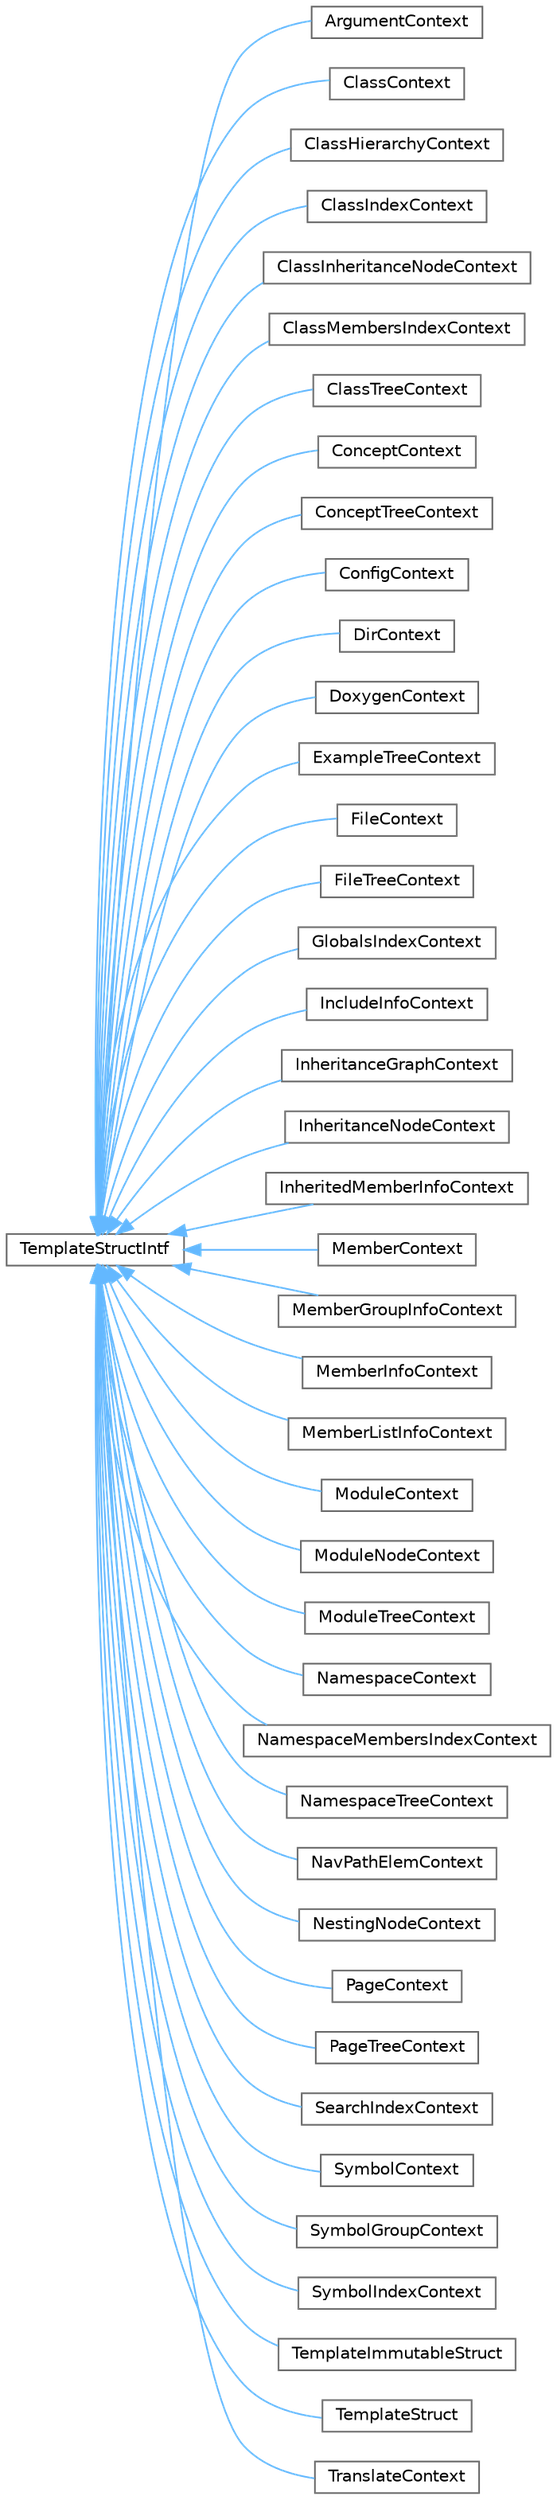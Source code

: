 digraph "Graphical Class Hierarchy"
{
 // INTERACTIVE_SVG=YES
 // LATEX_PDF_SIZE
  bgcolor="transparent";
  edge [fontname=Helvetica,fontsize=10,labelfontname=Helvetica,labelfontsize=10];
  node [fontname=Helvetica,fontsize=10,shape=box,height=0.2,width=0.4];
  rankdir="LR";
  Node0 [id="Node000000",label="TemplateStructIntf",height=0.2,width=0.4,color="grey40", fillcolor="white", style="filled",URL="$d9/de8/class_template_struct_intf.html",tooltip="Abstract interface for a context value of type struct."];
  Node0 -> Node1 [id="edge333_Node000000_Node000001",dir="back",color="steelblue1",style="solid",tooltip=" "];
  Node1 [id="Node000001",label="ArgumentContext",height=0.2,width=0.4,color="grey40", fillcolor="white", style="filled",URL="$d4/d24/class_argument_context.html",tooltip=" "];
  Node0 -> Node2 [id="edge334_Node000000_Node000002",dir="back",color="steelblue1",style="solid",tooltip=" "];
  Node2 [id="Node000002",label="ClassContext",height=0.2,width=0.4,color="grey40", fillcolor="white", style="filled",URL="$dc/d38/class_class_context.html",tooltip=" "];
  Node0 -> Node3 [id="edge335_Node000000_Node000003",dir="back",color="steelblue1",style="solid",tooltip=" "];
  Node3 [id="Node000003",label="ClassHierarchyContext",height=0.2,width=0.4,color="grey40", fillcolor="white", style="filled",URL="$de/d04/class_class_hierarchy_context.html",tooltip=" "];
  Node0 -> Node4 [id="edge336_Node000000_Node000004",dir="back",color="steelblue1",style="solid",tooltip=" "];
  Node4 [id="Node000004",label="ClassIndexContext",height=0.2,width=0.4,color="grey40", fillcolor="white", style="filled",URL="$dc/dfb/class_class_index_context.html",tooltip=" "];
  Node0 -> Node5 [id="edge337_Node000000_Node000005",dir="back",color="steelblue1",style="solid",tooltip=" "];
  Node5 [id="Node000005",label="ClassInheritanceNodeContext",height=0.2,width=0.4,color="grey40", fillcolor="white", style="filled",URL="$dc/da3/class_class_inheritance_node_context.html",tooltip=" "];
  Node0 -> Node6 [id="edge338_Node000000_Node000006",dir="back",color="steelblue1",style="solid",tooltip=" "];
  Node6 [id="Node000006",label="ClassMembersIndexContext",height=0.2,width=0.4,color="grey40", fillcolor="white", style="filled",URL="$d1/d32/class_class_members_index_context.html",tooltip=" "];
  Node0 -> Node7 [id="edge339_Node000000_Node000007",dir="back",color="steelblue1",style="solid",tooltip=" "];
  Node7 [id="Node000007",label="ClassTreeContext",height=0.2,width=0.4,color="grey40", fillcolor="white", style="filled",URL="$dc/d6f/class_class_tree_context.html",tooltip=" "];
  Node0 -> Node8 [id="edge340_Node000000_Node000008",dir="back",color="steelblue1",style="solid",tooltip=" "];
  Node8 [id="Node000008",label="ConceptContext",height=0.2,width=0.4,color="grey40", fillcolor="white", style="filled",URL="$d9/da3/class_concept_context.html",tooltip=" "];
  Node0 -> Node9 [id="edge341_Node000000_Node000009",dir="back",color="steelblue1",style="solid",tooltip=" "];
  Node9 [id="Node000009",label="ConceptTreeContext",height=0.2,width=0.4,color="grey40", fillcolor="white", style="filled",URL="$d8/d4c/class_concept_tree_context.html",tooltip=" "];
  Node0 -> Node10 [id="edge342_Node000000_Node000010",dir="back",color="steelblue1",style="solid",tooltip=" "];
  Node10 [id="Node000010",label="ConfigContext",height=0.2,width=0.4,color="grey40", fillcolor="white", style="filled",URL="$d0/dd1/class_config_context.html",tooltip=" "];
  Node0 -> Node11 [id="edge343_Node000000_Node000011",dir="back",color="steelblue1",style="solid",tooltip=" "];
  Node11 [id="Node000011",label="DirContext",height=0.2,width=0.4,color="grey40", fillcolor="white", style="filled",URL="$d5/dca/class_dir_context.html",tooltip=" "];
  Node0 -> Node12 [id="edge344_Node000000_Node000012",dir="back",color="steelblue1",style="solid",tooltip=" "];
  Node12 [id="Node000012",label="DoxygenContext",height=0.2,width=0.4,color="grey40", fillcolor="white", style="filled",URL="$de/d68/class_doxygen_context.html",tooltip=" "];
  Node0 -> Node13 [id="edge345_Node000000_Node000013",dir="back",color="steelblue1",style="solid",tooltip=" "];
  Node13 [id="Node000013",label="ExampleTreeContext",height=0.2,width=0.4,color="grey40", fillcolor="white", style="filled",URL="$d5/d67/class_example_tree_context.html",tooltip=" "];
  Node0 -> Node14 [id="edge346_Node000000_Node000014",dir="back",color="steelblue1",style="solid",tooltip=" "];
  Node14 [id="Node000014",label="FileContext",height=0.2,width=0.4,color="grey40", fillcolor="white", style="filled",URL="$d3/db7/class_file_context.html",tooltip=" "];
  Node0 -> Node15 [id="edge347_Node000000_Node000015",dir="back",color="steelblue1",style="solid",tooltip=" "];
  Node15 [id="Node000015",label="FileTreeContext",height=0.2,width=0.4,color="grey40", fillcolor="white", style="filled",URL="$d6/dfa/class_file_tree_context.html",tooltip=" "];
  Node0 -> Node16 [id="edge348_Node000000_Node000016",dir="back",color="steelblue1",style="solid",tooltip=" "];
  Node16 [id="Node000016",label="GlobalsIndexContext",height=0.2,width=0.4,color="grey40", fillcolor="white", style="filled",URL="$da/dba/class_globals_index_context.html",tooltip=" "];
  Node0 -> Node17 [id="edge349_Node000000_Node000017",dir="back",color="steelblue1",style="solid",tooltip=" "];
  Node17 [id="Node000017",label="IncludeInfoContext",height=0.2,width=0.4,color="grey40", fillcolor="white", style="filled",URL="$d2/dfe/class_include_info_context.html",tooltip=" "];
  Node0 -> Node18 [id="edge350_Node000000_Node000018",dir="back",color="steelblue1",style="solid",tooltip=" "];
  Node18 [id="Node000018",label="InheritanceGraphContext",height=0.2,width=0.4,color="grey40", fillcolor="white", style="filled",URL="$d2/d30/class_inheritance_graph_context.html",tooltip=" "];
  Node0 -> Node19 [id="edge351_Node000000_Node000019",dir="back",color="steelblue1",style="solid",tooltip=" "];
  Node19 [id="Node000019",label="InheritanceNodeContext",height=0.2,width=0.4,color="grey40", fillcolor="white", style="filled",URL="$d6/d29/class_inheritance_node_context.html",tooltip=" "];
  Node0 -> Node20 [id="edge352_Node000000_Node000020",dir="back",color="steelblue1",style="solid",tooltip=" "];
  Node20 [id="Node000020",label="InheritedMemberInfoContext",height=0.2,width=0.4,color="grey40", fillcolor="white", style="filled",URL="$d7/dd6/class_inherited_member_info_context.html",tooltip=" "];
  Node0 -> Node21 [id="edge353_Node000000_Node000021",dir="back",color="steelblue1",style="solid",tooltip=" "];
  Node21 [id="Node000021",label="MemberContext",height=0.2,width=0.4,color="grey40", fillcolor="white", style="filled",URL="$d5/d43/class_member_context.html",tooltip=" "];
  Node0 -> Node22 [id="edge354_Node000000_Node000022",dir="back",color="steelblue1",style="solid",tooltip=" "];
  Node22 [id="Node000022",label="MemberGroupInfoContext",height=0.2,width=0.4,color="grey40", fillcolor="white", style="filled",URL="$d1/d7e/class_member_group_info_context.html",tooltip=" "];
  Node0 -> Node23 [id="edge355_Node000000_Node000023",dir="back",color="steelblue1",style="solid",tooltip=" "];
  Node23 [id="Node000023",label="MemberInfoContext",height=0.2,width=0.4,color="grey40", fillcolor="white", style="filled",URL="$d4/d22/class_member_info_context.html",tooltip=" "];
  Node0 -> Node24 [id="edge356_Node000000_Node000024",dir="back",color="steelblue1",style="solid",tooltip=" "];
  Node24 [id="Node000024",label="MemberListInfoContext",height=0.2,width=0.4,color="grey40", fillcolor="white", style="filled",URL="$d8/df1/class_member_list_info_context.html",tooltip=" "];
  Node0 -> Node25 [id="edge357_Node000000_Node000025",dir="back",color="steelblue1",style="solid",tooltip=" "];
  Node25 [id="Node000025",label="ModuleContext",height=0.2,width=0.4,color="grey40", fillcolor="white", style="filled",URL="$d2/d73/class_module_context.html",tooltip=" "];
  Node0 -> Node26 [id="edge358_Node000000_Node000026",dir="back",color="steelblue1",style="solid",tooltip=" "];
  Node26 [id="Node000026",label="ModuleNodeContext",height=0.2,width=0.4,color="grey40", fillcolor="white", style="filled",URL="$dc/d32/class_module_node_context.html",tooltip=" "];
  Node0 -> Node27 [id="edge359_Node000000_Node000027",dir="back",color="steelblue1",style="solid",tooltip=" "];
  Node27 [id="Node000027",label="ModuleTreeContext",height=0.2,width=0.4,color="grey40", fillcolor="white", style="filled",URL="$d3/d7a/class_module_tree_context.html",tooltip=" "];
  Node0 -> Node28 [id="edge360_Node000000_Node000028",dir="back",color="steelblue1",style="solid",tooltip=" "];
  Node28 [id="Node000028",label="NamespaceContext",height=0.2,width=0.4,color="grey40", fillcolor="white", style="filled",URL="$de/d00/class_namespace_context.html",tooltip=" "];
  Node0 -> Node29 [id="edge361_Node000000_Node000029",dir="back",color="steelblue1",style="solid",tooltip=" "];
  Node29 [id="Node000029",label="NamespaceMembersIndexContext",height=0.2,width=0.4,color="grey40", fillcolor="white", style="filled",URL="$d2/d4a/class_namespace_members_index_context.html",tooltip=" "];
  Node0 -> Node30 [id="edge362_Node000000_Node000030",dir="back",color="steelblue1",style="solid",tooltip=" "];
  Node30 [id="Node000030",label="NamespaceTreeContext",height=0.2,width=0.4,color="grey40", fillcolor="white", style="filled",URL="$d8/dd0/class_namespace_tree_context.html",tooltip=" "];
  Node0 -> Node31 [id="edge363_Node000000_Node000031",dir="back",color="steelblue1",style="solid",tooltip=" "];
  Node31 [id="Node000031",label="NavPathElemContext",height=0.2,width=0.4,color="grey40", fillcolor="white", style="filled",URL="$df/d82/class_nav_path_elem_context.html",tooltip=" "];
  Node0 -> Node32 [id="edge364_Node000000_Node000032",dir="back",color="steelblue1",style="solid",tooltip=" "];
  Node32 [id="Node000032",label="NestingNodeContext",height=0.2,width=0.4,color="grey40", fillcolor="white", style="filled",URL="$db/dc9/class_nesting_node_context.html",tooltip=" "];
  Node0 -> Node33 [id="edge365_Node000000_Node000033",dir="back",color="steelblue1",style="solid",tooltip=" "];
  Node33 [id="Node000033",label="PageContext",height=0.2,width=0.4,color="grey40", fillcolor="white", style="filled",URL="$db/dc8/class_page_context.html",tooltip=" "];
  Node0 -> Node34 [id="edge366_Node000000_Node000034",dir="back",color="steelblue1",style="solid",tooltip=" "];
  Node34 [id="Node000034",label="PageTreeContext",height=0.2,width=0.4,color="grey40", fillcolor="white", style="filled",URL="$d7/dea/class_page_tree_context.html",tooltip=" "];
  Node0 -> Node35 [id="edge367_Node000000_Node000035",dir="back",color="steelblue1",style="solid",tooltip=" "];
  Node35 [id="Node000035",label="SearchIndexContext",height=0.2,width=0.4,color="grey40", fillcolor="white", style="filled",URL="$da/ddb/class_search_index_context.html",tooltip=" "];
  Node0 -> Node36 [id="edge368_Node000000_Node000036",dir="back",color="steelblue1",style="solid",tooltip=" "];
  Node36 [id="Node000036",label="SymbolContext",height=0.2,width=0.4,color="grey40", fillcolor="white", style="filled",URL="$d0/d4b/class_symbol_context.html",tooltip=" "];
  Node0 -> Node37 [id="edge369_Node000000_Node000037",dir="back",color="steelblue1",style="solid",tooltip=" "];
  Node37 [id="Node000037",label="SymbolGroupContext",height=0.2,width=0.4,color="grey40", fillcolor="white", style="filled",URL="$d7/d10/class_symbol_group_context.html",tooltip=" "];
  Node0 -> Node38 [id="edge370_Node000000_Node000038",dir="back",color="steelblue1",style="solid",tooltip=" "];
  Node38 [id="Node000038",label="SymbolIndexContext",height=0.2,width=0.4,color="grey40", fillcolor="white", style="filled",URL="$d3/db8/class_symbol_index_context.html",tooltip=" "];
  Node0 -> Node39 [id="edge371_Node000000_Node000039",dir="back",color="steelblue1",style="solid",tooltip=" "];
  Node39 [id="Node000039",label="TemplateImmutableStruct",height=0.2,width=0.4,color="grey40", fillcolor="white", style="filled",URL="$d6/d73/class_template_immutable_struct.html",tooltip="Default implementation of an immutable context value of type struct."];
  Node0 -> Node40 [id="edge372_Node000000_Node000040",dir="back",color="steelblue1",style="solid",tooltip=" "];
  Node40 [id="Node000040",label="TemplateStruct",height=0.2,width=0.4,color="grey40", fillcolor="white", style="filled",URL="$d8/d4b/class_template_struct.html",tooltip="Default implementation of a context value of type struct."];
  Node0 -> Node41 [id="edge373_Node000000_Node000041",dir="back",color="steelblue1",style="solid",tooltip=" "];
  Node41 [id="Node000041",label="TranslateContext",height=0.2,width=0.4,color="grey40", fillcolor="white", style="filled",URL="$d2/dbb/class_translate_context.html",tooltip=" "];
}

